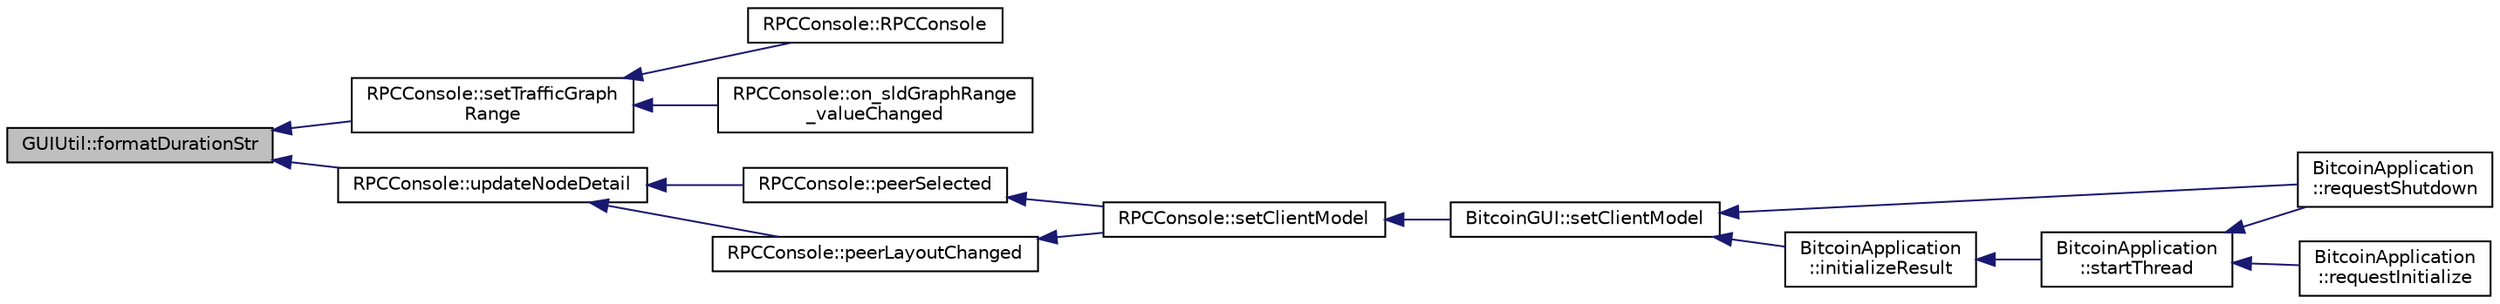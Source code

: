 digraph "GUIUtil::formatDurationStr"
{
  edge [fontname="Helvetica",fontsize="10",labelfontname="Helvetica",labelfontsize="10"];
  node [fontname="Helvetica",fontsize="10",shape=record];
  rankdir="LR";
  Node128 [label="GUIUtil::formatDurationStr",height=0.2,width=0.4,color="black", fillcolor="grey75", style="filled", fontcolor="black"];
  Node128 -> Node129 [dir="back",color="midnightblue",fontsize="10",style="solid",fontname="Helvetica"];
  Node129 [label="RPCConsole::setTrafficGraph\lRange",height=0.2,width=0.4,color="black", fillcolor="white", style="filled",URL="$class_r_p_c_console.html#a465807980e78650ce2238a298bab4400"];
  Node129 -> Node130 [dir="back",color="midnightblue",fontsize="10",style="solid",fontname="Helvetica"];
  Node130 [label="RPCConsole::RPCConsole",height=0.2,width=0.4,color="black", fillcolor="white", style="filled",URL="$class_r_p_c_console.html#aeac546e68f8c2cafa79a0294dd78f2ad"];
  Node129 -> Node131 [dir="back",color="midnightblue",fontsize="10",style="solid",fontname="Helvetica"];
  Node131 [label="RPCConsole::on_sldGraphRange\l_valueChanged",height=0.2,width=0.4,color="black", fillcolor="white", style="filled",URL="$class_r_p_c_console.html#a9eab099b48f3135fb4a98591fd48e88b",tooltip="change the time range of the network traffic graph "];
  Node128 -> Node132 [dir="back",color="midnightblue",fontsize="10",style="solid",fontname="Helvetica"];
  Node132 [label="RPCConsole::updateNodeDetail",height=0.2,width=0.4,color="black", fillcolor="white", style="filled",URL="$class_r_p_c_console.html#a0bd7e2be4a07bcf4f8b20eb1881dacbb",tooltip="show detailed information on ui about selected node "];
  Node132 -> Node133 [dir="back",color="midnightblue",fontsize="10",style="solid",fontname="Helvetica"];
  Node133 [label="RPCConsole::peerSelected",height=0.2,width=0.4,color="black", fillcolor="white", style="filled",URL="$class_r_p_c_console.html#a2487fa6a90cddcbb17ae4bb13ecc5359",tooltip="Handle selection of peer in peers list. "];
  Node133 -> Node134 [dir="back",color="midnightblue",fontsize="10",style="solid",fontname="Helvetica"];
  Node134 [label="RPCConsole::setClientModel",height=0.2,width=0.4,color="black", fillcolor="white", style="filled",URL="$class_r_p_c_console.html#a355349a33664a07628e9ca22a60f5fa7"];
  Node134 -> Node135 [dir="back",color="midnightblue",fontsize="10",style="solid",fontname="Helvetica"];
  Node135 [label="BitcoinGUI::setClientModel",height=0.2,width=0.4,color="black", fillcolor="white", style="filled",URL="$class_bitcoin_g_u_i.html#a99d71e1f8478ab937ce2522c8d3815e3",tooltip="Set the client model. "];
  Node135 -> Node136 [dir="back",color="midnightblue",fontsize="10",style="solid",fontname="Helvetica"];
  Node136 [label="BitcoinApplication\l::requestShutdown",height=0.2,width=0.4,color="black", fillcolor="white", style="filled",URL="$class_bitcoin_application.html#a37c560d4c04d14a6da151b82caf8888f",tooltip="Request core shutdown. "];
  Node135 -> Node137 [dir="back",color="midnightblue",fontsize="10",style="solid",fontname="Helvetica"];
  Node137 [label="BitcoinApplication\l::initializeResult",height=0.2,width=0.4,color="black", fillcolor="white", style="filled",URL="$class_bitcoin_application.html#aceb08b4063e4fb264cf11cf7f9edd969"];
  Node137 -> Node138 [dir="back",color="midnightblue",fontsize="10",style="solid",fontname="Helvetica"];
  Node138 [label="BitcoinApplication\l::startThread",height=0.2,width=0.4,color="black", fillcolor="white", style="filled",URL="$class_bitcoin_application.html#a61afce9356e452c53ad4c83f5ca19df8"];
  Node138 -> Node139 [dir="back",color="midnightblue",fontsize="10",style="solid",fontname="Helvetica"];
  Node139 [label="BitcoinApplication\l::requestInitialize",height=0.2,width=0.4,color="black", fillcolor="white", style="filled",URL="$class_bitcoin_application.html#ade19c44b87b00b6b19b433caf4c22ba6",tooltip="Request core initialization. "];
  Node138 -> Node136 [dir="back",color="midnightblue",fontsize="10",style="solid",fontname="Helvetica"];
  Node132 -> Node140 [dir="back",color="midnightblue",fontsize="10",style="solid",fontname="Helvetica"];
  Node140 [label="RPCConsole::peerLayoutChanged",height=0.2,width=0.4,color="black", fillcolor="white", style="filled",URL="$class_r_p_c_console.html#af952ebc6484c8f7d1262fa0bceed41bf",tooltip="Handle updated peer information. "];
  Node140 -> Node134 [dir="back",color="midnightblue",fontsize="10",style="solid",fontname="Helvetica"];
}
